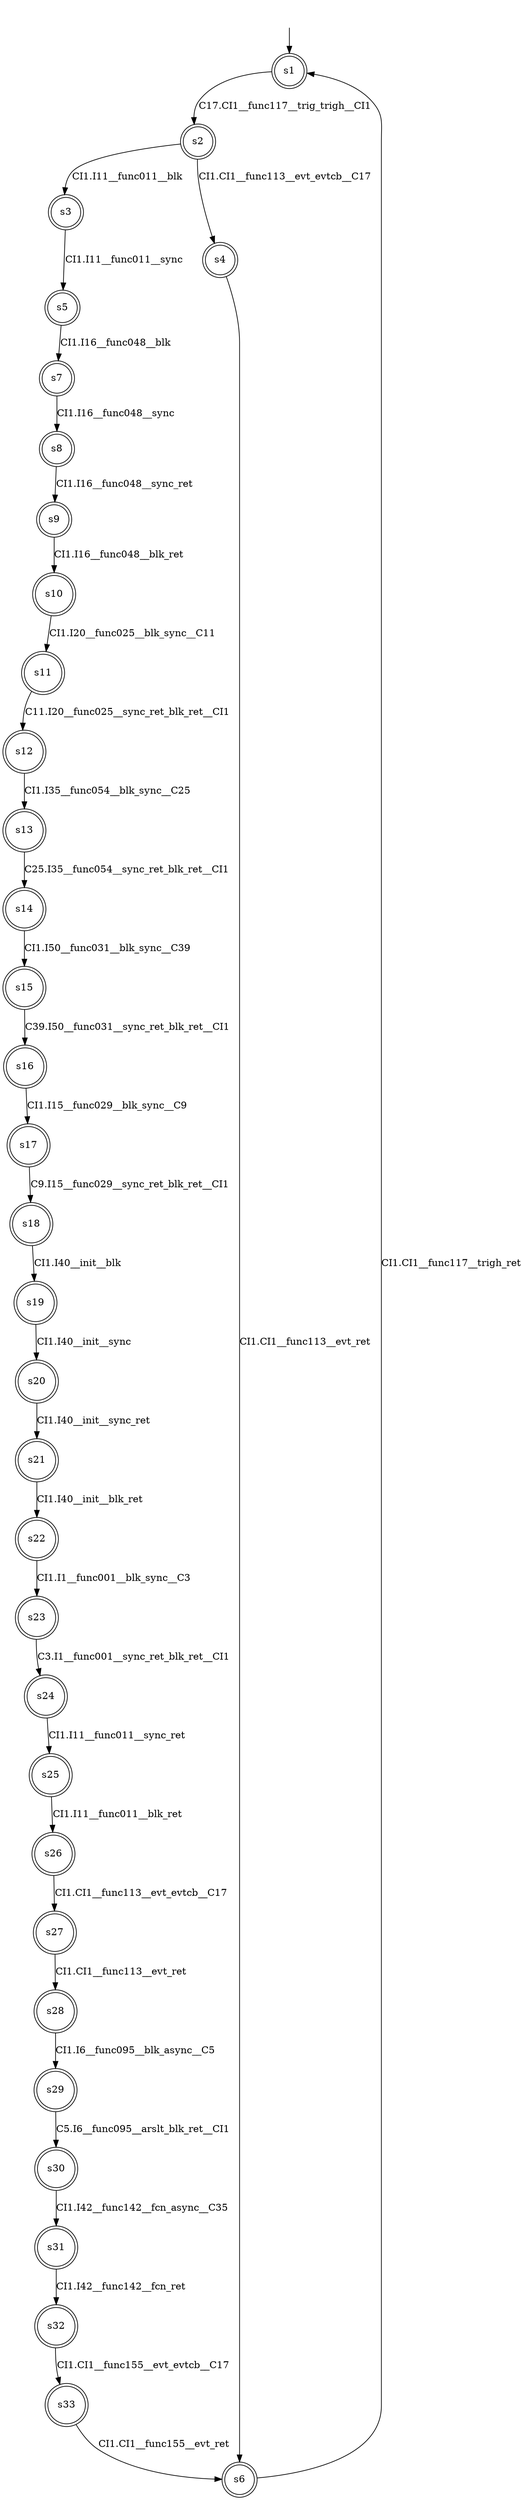 digraph automaton {
	1 [label=<s1> shape="doublecircle"];
	2 [label=<s2> shape="doublecircle"];
	3 [label=<s3> shape="doublecircle"];
	4 [label=<s4> shape="doublecircle"];
	5 [label=<s5> shape="doublecircle"];
	6 [label=<s6> shape="doublecircle"];
	7 [label=<s7> shape="doublecircle"];
	8 [label=<s8> shape="doublecircle"];
	9 [label=<s9> shape="doublecircle"];
	10 [label=<s10> shape="doublecircle"];
	11 [label=<s11> shape="doublecircle"];
	12 [label=<s12> shape="doublecircle"];
	13 [label=<s13> shape="doublecircle"];
	14 [label=<s14> shape="doublecircle"];
	15 [label=<s15> shape="doublecircle"];
	16 [label=<s16> shape="doublecircle"];
	17 [label=<s17> shape="doublecircle"];
	18 [label=<s18> shape="doublecircle"];
	19 [label=<s19> shape="doublecircle"];
	20 [label=<s20> shape="doublecircle"];
	21 [label=<s21> shape="doublecircle"];
	22 [label=<s22> shape="doublecircle"];
	23 [label=<s23> shape="doublecircle"];
	24 [label=<s24> shape="doublecircle"];
	25 [label=<s25> shape="doublecircle"];
	26 [label=<s26> shape="doublecircle"];
	27 [label=<s27> shape="doublecircle"];
	28 [label=<s28> shape="doublecircle"];
	29 [label=<s29> shape="doublecircle"];
	30 [label=<s30> shape="doublecircle"];
	31 [label=<s31> shape="doublecircle"];
	32 [label=<s32> shape="doublecircle"];
	33 [label=<s33> shape="doublecircle"];
	__init1 [label=<> shape="none"];
	__init1 -> 1;
	1 -> 2 [label=<C17.CI1__func117__trig_trigh__CI1> id="1-0-2"];
	2 -> 3 [label=<CI1.I11__func011__blk> id="2-0-3"];
	2 -> 4 [label=<CI1.CI1__func113__evt_evtcb__C17> id="2-1-4"];
	3 -> 5 [label=<CI1.I11__func011__sync> id="3-0-5"];
	4 -> 6 [label=<CI1.CI1__func113__evt_ret> id="4-0-6"];
	5 -> 7 [label=<CI1.I16__func048__blk> id="5-0-7"];
	6 -> 1 [label=<CI1.CI1__func117__trigh_ret> id="6-0-1"];
	7 -> 8 [label=<CI1.I16__func048__sync> id="7-0-8"];
	8 -> 9 [label=<CI1.I16__func048__sync_ret> id="8-0-9"];
	9 -> 10 [label=<CI1.I16__func048__blk_ret> id="9-0-10"];
	10 -> 11 [label=<CI1.I20__func025__blk_sync__C11> id="10-0-11"];
	11 -> 12 [label=<C11.I20__func025__sync_ret_blk_ret__CI1> id="11-0-12"];
	12 -> 13 [label=<CI1.I35__func054__blk_sync__C25> id="12-0-13"];
	13 -> 14 [label=<C25.I35__func054__sync_ret_blk_ret__CI1> id="13-0-14"];
	14 -> 15 [label=<CI1.I50__func031__blk_sync__C39> id="14-0-15"];
	15 -> 16 [label=<C39.I50__func031__sync_ret_blk_ret__CI1> id="15-0-16"];
	16 -> 17 [label=<CI1.I15__func029__blk_sync__C9> id="16-0-17"];
	17 -> 18 [label=<C9.I15__func029__sync_ret_blk_ret__CI1> id="17-0-18"];
	18 -> 19 [label=<CI1.I40__init__blk> id="18-0-19"];
	19 -> 20 [label=<CI1.I40__init__sync> id="19-0-20"];
	20 -> 21 [label=<CI1.I40__init__sync_ret> id="20-0-21"];
	21 -> 22 [label=<CI1.I40__init__blk_ret> id="21-0-22"];
	22 -> 23 [label=<CI1.I1__func001__blk_sync__C3> id="22-0-23"];
	23 -> 24 [label=<C3.I1__func001__sync_ret_blk_ret__CI1> id="23-0-24"];
	24 -> 25 [label=<CI1.I11__func011__sync_ret> id="24-0-25"];
	25 -> 26 [label=<CI1.I11__func011__blk_ret> id="25-0-26"];
	26 -> 27 [label=<CI1.CI1__func113__evt_evtcb__C17> id="26-0-27"];
	27 -> 28 [label=<CI1.CI1__func113__evt_ret> id="27-0-28"];
	28 -> 29 [label=<CI1.I6__func095__blk_async__C5> id="28-0-29"];
	29 -> 30 [label=<C5.I6__func095__arslt_blk_ret__CI1> id="29-0-30"];
	30 -> 31 [label=<CI1.I42__func142__fcn_async__C35> id="30-0-31"];
	31 -> 32 [label=<CI1.I42__func142__fcn_ret> id="31-0-32"];
	32 -> 33 [label=<CI1.CI1__func155__evt_evtcb__C17> id="32-0-33"];
	33 -> 6 [label=<CI1.CI1__func155__evt_ret> id="33-0-6"];
}
